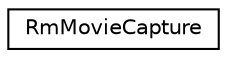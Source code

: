 digraph "Graphical Class Hierarchy"
{
  edge [fontname="Helvetica",fontsize="10",labelfontname="Helvetica",labelfontsize="10"];
  node [fontname="Helvetica",fontsize="10",shape=record];
  rankdir="LR";
  Node1 [label="RmMovieCapture",height=0.2,width=0.4,color="black", fillcolor="white", style="filled",URL="$struct_rm_movie_capture.html"];
}
